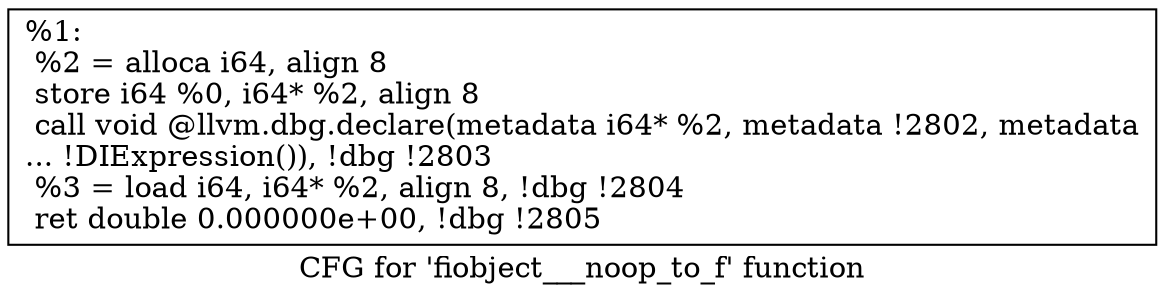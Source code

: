 digraph "CFG for 'fiobject___noop_to_f' function" {
	label="CFG for 'fiobject___noop_to_f' function";

	Node0x556851e1ea60 [shape=record,label="{%1:\l  %2 = alloca i64, align 8\l  store i64 %0, i64* %2, align 8\l  call void @llvm.dbg.declare(metadata i64* %2, metadata !2802, metadata\l... !DIExpression()), !dbg !2803\l  %3 = load i64, i64* %2, align 8, !dbg !2804\l  ret double 0.000000e+00, !dbg !2805\l}"];
}
